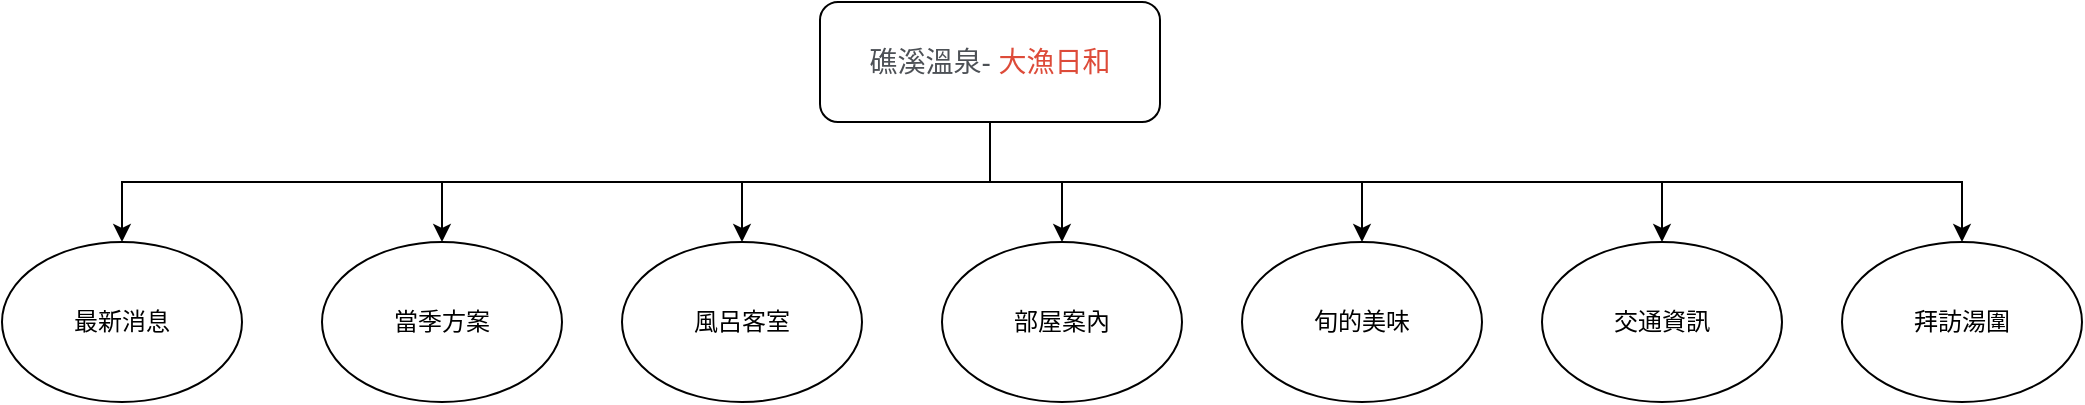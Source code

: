 <mxfile version="13.9.6" type="device"><diagram id="SNAnGzkVOMgDH8axnyhu" name="Page-1"><mxGraphModel dx="2076" dy="644" grid="1" gridSize="10" guides="1" tooltips="1" connect="1" arrows="1" fold="1" page="1" pageScale="1" pageWidth="827" pageHeight="1169" math="0" shadow="0"><root><mxCell id="0"/><mxCell id="1" parent="0"/><mxCell id="-arwNm8Inmc6ICa20RIq-10" style="edgeStyle=orthogonalEdgeStyle;rounded=0;orthogonalLoop=1;jettySize=auto;html=1;entryX=0.5;entryY=0;entryDx=0;entryDy=0;" edge="1" parent="1" source="-arwNm8Inmc6ICa20RIq-1" target="-arwNm8Inmc6ICa20RIq-3"><mxGeometry relative="1" as="geometry"><Array as="points"><mxPoint x="414" y="150"/><mxPoint x="-20" y="150"/></Array></mxGeometry></mxCell><mxCell id="-arwNm8Inmc6ICa20RIq-11" style="edgeStyle=orthogonalEdgeStyle;rounded=0;orthogonalLoop=1;jettySize=auto;html=1;exitX=0.5;exitY=1;exitDx=0;exitDy=0;entryX=0.5;entryY=0;entryDx=0;entryDy=0;" edge="1" parent="1" source="-arwNm8Inmc6ICa20RIq-1" target="-arwNm8Inmc6ICa20RIq-4"><mxGeometry relative="1" as="geometry"/></mxCell><mxCell id="-arwNm8Inmc6ICa20RIq-13" style="edgeStyle=orthogonalEdgeStyle;rounded=0;orthogonalLoop=1;jettySize=auto;html=1;exitX=0.5;exitY=1;exitDx=0;exitDy=0;entryX=0.5;entryY=0;entryDx=0;entryDy=0;" edge="1" parent="1" source="-arwNm8Inmc6ICa20RIq-1" target="-arwNm8Inmc6ICa20RIq-5"><mxGeometry relative="1" as="geometry"/></mxCell><mxCell id="-arwNm8Inmc6ICa20RIq-14" style="edgeStyle=orthogonalEdgeStyle;rounded=0;orthogonalLoop=1;jettySize=auto;html=1;entryX=0.5;entryY=0;entryDx=0;entryDy=0;" edge="1" parent="1" source="-arwNm8Inmc6ICa20RIq-1" target="-arwNm8Inmc6ICa20RIq-6"><mxGeometry relative="1" as="geometry"/></mxCell><mxCell id="-arwNm8Inmc6ICa20RIq-15" style="edgeStyle=orthogonalEdgeStyle;rounded=0;orthogonalLoop=1;jettySize=auto;html=1;entryX=0.5;entryY=0;entryDx=0;entryDy=0;" edge="1" parent="1" source="-arwNm8Inmc6ICa20RIq-1" target="-arwNm8Inmc6ICa20RIq-7"><mxGeometry relative="1" as="geometry"><Array as="points"><mxPoint x="414" y="150"/><mxPoint x="600" y="150"/></Array></mxGeometry></mxCell><mxCell id="-arwNm8Inmc6ICa20RIq-16" style="edgeStyle=orthogonalEdgeStyle;rounded=0;orthogonalLoop=1;jettySize=auto;html=1;entryX=0.5;entryY=0;entryDx=0;entryDy=0;" edge="1" parent="1" source="-arwNm8Inmc6ICa20RIq-1" target="-arwNm8Inmc6ICa20RIq-8"><mxGeometry relative="1" as="geometry"><Array as="points"><mxPoint x="414" y="150"/><mxPoint x="750" y="150"/></Array></mxGeometry></mxCell><mxCell id="-arwNm8Inmc6ICa20RIq-17" style="edgeStyle=orthogonalEdgeStyle;rounded=0;orthogonalLoop=1;jettySize=auto;html=1;exitX=0.5;exitY=1;exitDx=0;exitDy=0;entryX=0.5;entryY=0;entryDx=0;entryDy=0;" edge="1" parent="1" source="-arwNm8Inmc6ICa20RIq-1" target="-arwNm8Inmc6ICa20RIq-9"><mxGeometry relative="1" as="geometry"/></mxCell><mxCell id="-arwNm8Inmc6ICa20RIq-1" value="&lt;span style=&quot;color: rgb(77 , 81 , 86) ; font-family: &amp;#34;arial&amp;#34; , sans-serif ; font-size: 14px ; text-align: left ; background-color: rgb(255 , 255 , 255)&quot;&gt;礁溪溫泉-&amp;nbsp;&lt;/span&gt;&lt;span style=&quot;color: rgb(221 , 75 , 57) ; font-family: &amp;#34;arial&amp;#34; , sans-serif ; font-size: 14px ; text-align: left ; background-color: rgb(255 , 255 , 255)&quot;&gt;大漁日和&lt;/span&gt;" style="rounded=1;whiteSpace=wrap;html=1;" vertex="1" parent="1"><mxGeometry x="329" y="60" width="170" height="60" as="geometry"/></mxCell><mxCell id="-arwNm8Inmc6ICa20RIq-3" value="最新消息" style="ellipse;whiteSpace=wrap;html=1;" vertex="1" parent="1"><mxGeometry x="-80" y="180" width="120" height="80" as="geometry"/></mxCell><mxCell id="-arwNm8Inmc6ICa20RIq-4" value="當季方案" style="ellipse;whiteSpace=wrap;html=1;" vertex="1" parent="1"><mxGeometry x="80" y="180" width="120" height="80" as="geometry"/></mxCell><mxCell id="-arwNm8Inmc6ICa20RIq-5" value="風呂客室" style="ellipse;whiteSpace=wrap;html=1;" vertex="1" parent="1"><mxGeometry x="230" y="180" width="120" height="80" as="geometry"/></mxCell><mxCell id="-arwNm8Inmc6ICa20RIq-6" value="部屋案內" style="ellipse;whiteSpace=wrap;html=1;" vertex="1" parent="1"><mxGeometry x="390" y="180" width="120" height="80" as="geometry"/></mxCell><mxCell id="-arwNm8Inmc6ICa20RIq-7" value="旬的美味" style="ellipse;whiteSpace=wrap;html=1;" vertex="1" parent="1"><mxGeometry x="540" y="180" width="120" height="80" as="geometry"/></mxCell><mxCell id="-arwNm8Inmc6ICa20RIq-8" value="交通資訊&lt;span style=&quot;color: rgba(0 , 0 , 0 , 0) ; font-family: monospace ; font-size: 0px&quot;&gt;%3CmxGraphModel%3E%3Croot%3E%3CmxCell%20id%3D%220%22%2F%3E%3CmxCell%20id%3D%221%22%20parent%3D%220%22%2F%3E%3CmxCell%20id%3D%222%22%20value%3D%22%E6%9C%80%E6%96%B0%E6%B6%88%E6%81%AF%22%20style%3D%22ellipse%3BwhiteSpace%3Dwrap%3Bhtml%3D1%3B%22%20vertex%3D%221%22%20parent%3D%221%22%3E%3CmxGeometry%20x%3D%22230%22%20y%3D%22200%22%20width%3D%22120%22%20height%3D%2280%22%20as%3D%22geometry%22%2F%3E%3C%2FmxCell%3E%3C%2Froot%3E%3C%2FmxGraphModel%3E&lt;/span&gt;" style="ellipse;whiteSpace=wrap;html=1;" vertex="1" parent="1"><mxGeometry x="690" y="180" width="120" height="80" as="geometry"/></mxCell><mxCell id="-arwNm8Inmc6ICa20RIq-9" value="拜訪湯圍" style="ellipse;whiteSpace=wrap;html=1;" vertex="1" parent="1"><mxGeometry x="840" y="180" width="120" height="80" as="geometry"/></mxCell></root></mxGraphModel></diagram></mxfile>
